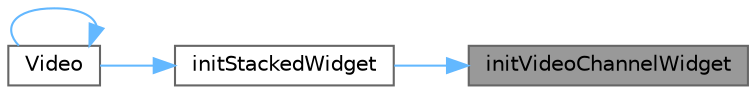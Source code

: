 digraph "initVideoChannelWidget"
{
 // LATEX_PDF_SIZE
  bgcolor="transparent";
  edge [fontname=Helvetica,fontsize=10,labelfontname=Helvetica,labelfontsize=10];
  node [fontname=Helvetica,fontsize=10,shape=box,height=0.2,width=0.4];
  rankdir="RL";
  Node1 [id="Node000001",label="initVideoChannelWidget",height=0.2,width=0.4,color="gray40", fillcolor="grey60", style="filled", fontcolor="black",tooltip="初始化视频频道控件"];
  Node1 -> Node2 [id="edge1_Node000001_Node000002",dir="back",color="steelblue1",style="solid",tooltip=" "];
  Node2 [id="Node000002",label="initStackedWidget",height=0.2,width=0.4,color="grey40", fillcolor="white", style="filled",URL="$class_video.html#a0880fc715278119401b0b218adc8ade6",tooltip="初始化堆栈窗口"];
  Node2 -> Node3 [id="edge2_Node000002_Node000003",dir="back",color="steelblue1",style="solid",tooltip=" "];
  Node3 [id="Node000003",label="Video",height=0.2,width=0.4,color="grey40", fillcolor="white", style="filled",URL="$class_video.html#a5d96128f407e3b6b3725d20c097f8a97",tooltip="构造函数，初始化视频界面"];
  Node3 -> Node3 [id="edge3_Node000003_Node000003",dir="back",color="steelblue1",style="solid",tooltip=" "];
}

